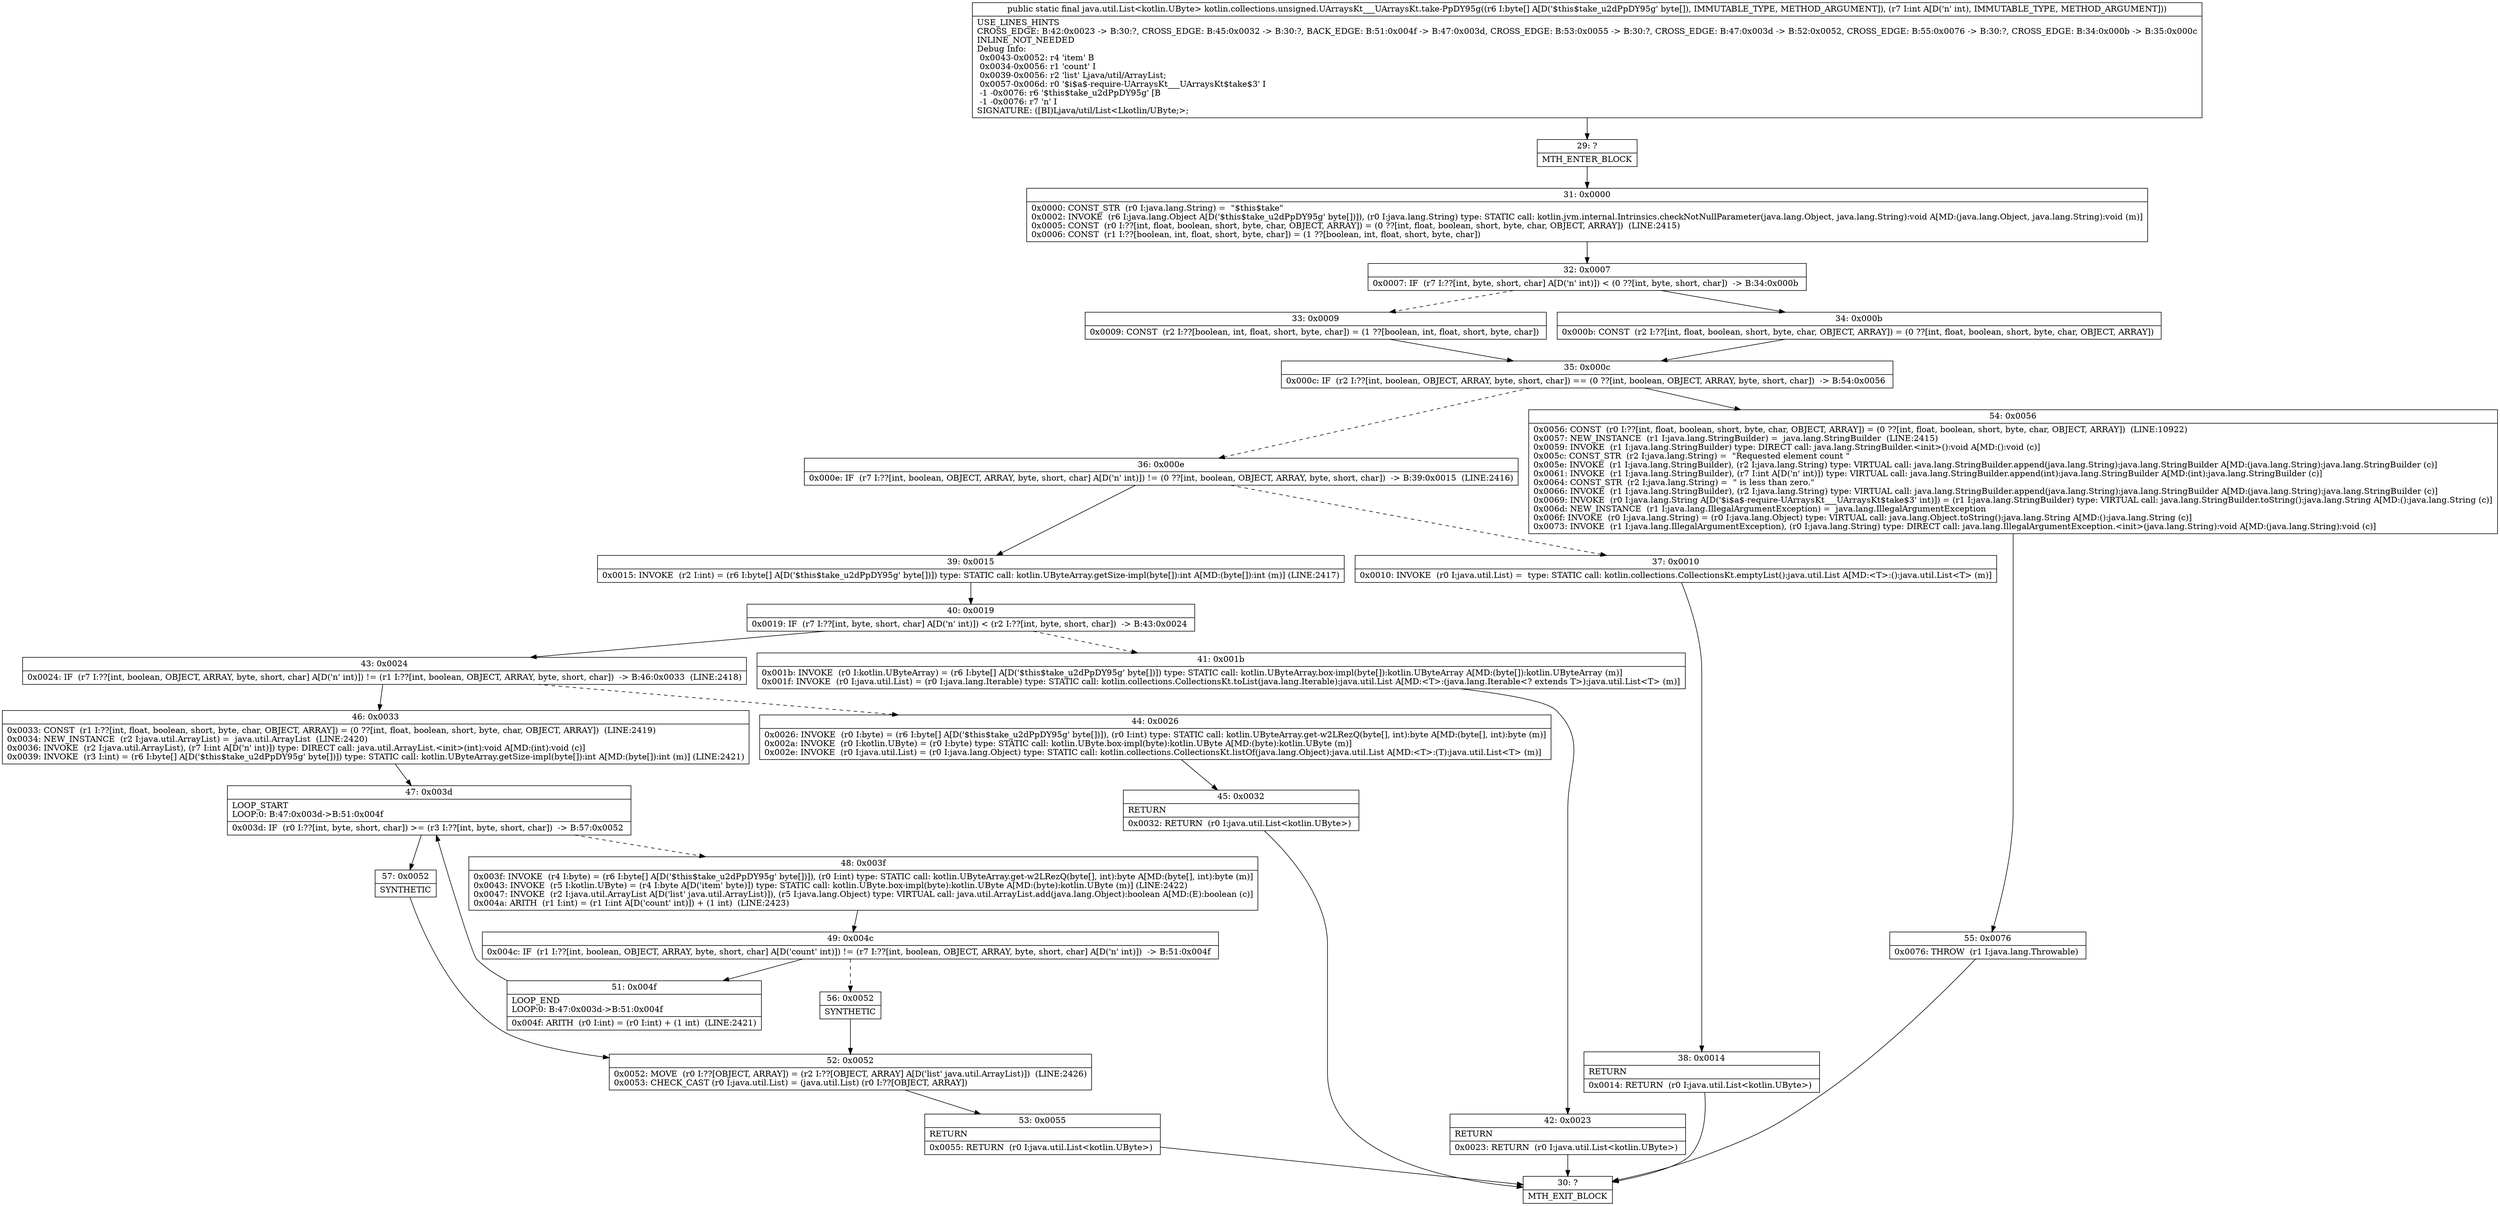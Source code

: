 digraph "CFG forkotlin.collections.unsigned.UArraysKt___UArraysKt.take\-PpDY95g([BI)Ljava\/util\/List;" {
Node_29 [shape=record,label="{29\:\ ?|MTH_ENTER_BLOCK\l}"];
Node_31 [shape=record,label="{31\:\ 0x0000|0x0000: CONST_STR  (r0 I:java.lang.String) =  \"$this$take\" \l0x0002: INVOKE  (r6 I:java.lang.Object A[D('$this$take_u2dPpDY95g' byte[])]), (r0 I:java.lang.String) type: STATIC call: kotlin.jvm.internal.Intrinsics.checkNotNullParameter(java.lang.Object, java.lang.String):void A[MD:(java.lang.Object, java.lang.String):void (m)]\l0x0005: CONST  (r0 I:??[int, float, boolean, short, byte, char, OBJECT, ARRAY]) = (0 ??[int, float, boolean, short, byte, char, OBJECT, ARRAY])  (LINE:2415)\l0x0006: CONST  (r1 I:??[boolean, int, float, short, byte, char]) = (1 ??[boolean, int, float, short, byte, char]) \l}"];
Node_32 [shape=record,label="{32\:\ 0x0007|0x0007: IF  (r7 I:??[int, byte, short, char] A[D('n' int)]) \< (0 ??[int, byte, short, char])  \-\> B:34:0x000b \l}"];
Node_33 [shape=record,label="{33\:\ 0x0009|0x0009: CONST  (r2 I:??[boolean, int, float, short, byte, char]) = (1 ??[boolean, int, float, short, byte, char]) \l}"];
Node_35 [shape=record,label="{35\:\ 0x000c|0x000c: IF  (r2 I:??[int, boolean, OBJECT, ARRAY, byte, short, char]) == (0 ??[int, boolean, OBJECT, ARRAY, byte, short, char])  \-\> B:54:0x0056 \l}"];
Node_36 [shape=record,label="{36\:\ 0x000e|0x000e: IF  (r7 I:??[int, boolean, OBJECT, ARRAY, byte, short, char] A[D('n' int)]) != (0 ??[int, boolean, OBJECT, ARRAY, byte, short, char])  \-\> B:39:0x0015  (LINE:2416)\l}"];
Node_37 [shape=record,label="{37\:\ 0x0010|0x0010: INVOKE  (r0 I:java.util.List) =  type: STATIC call: kotlin.collections.CollectionsKt.emptyList():java.util.List A[MD:\<T\>:():java.util.List\<T\> (m)]\l}"];
Node_38 [shape=record,label="{38\:\ 0x0014|RETURN\l|0x0014: RETURN  (r0 I:java.util.List\<kotlin.UByte\>) \l}"];
Node_30 [shape=record,label="{30\:\ ?|MTH_EXIT_BLOCK\l}"];
Node_39 [shape=record,label="{39\:\ 0x0015|0x0015: INVOKE  (r2 I:int) = (r6 I:byte[] A[D('$this$take_u2dPpDY95g' byte[])]) type: STATIC call: kotlin.UByteArray.getSize\-impl(byte[]):int A[MD:(byte[]):int (m)] (LINE:2417)\l}"];
Node_40 [shape=record,label="{40\:\ 0x0019|0x0019: IF  (r7 I:??[int, byte, short, char] A[D('n' int)]) \< (r2 I:??[int, byte, short, char])  \-\> B:43:0x0024 \l}"];
Node_41 [shape=record,label="{41\:\ 0x001b|0x001b: INVOKE  (r0 I:kotlin.UByteArray) = (r6 I:byte[] A[D('$this$take_u2dPpDY95g' byte[])]) type: STATIC call: kotlin.UByteArray.box\-impl(byte[]):kotlin.UByteArray A[MD:(byte[]):kotlin.UByteArray (m)]\l0x001f: INVOKE  (r0 I:java.util.List) = (r0 I:java.lang.Iterable) type: STATIC call: kotlin.collections.CollectionsKt.toList(java.lang.Iterable):java.util.List A[MD:\<T\>:(java.lang.Iterable\<? extends T\>):java.util.List\<T\> (m)]\l}"];
Node_42 [shape=record,label="{42\:\ 0x0023|RETURN\l|0x0023: RETURN  (r0 I:java.util.List\<kotlin.UByte\>) \l}"];
Node_43 [shape=record,label="{43\:\ 0x0024|0x0024: IF  (r7 I:??[int, boolean, OBJECT, ARRAY, byte, short, char] A[D('n' int)]) != (r1 I:??[int, boolean, OBJECT, ARRAY, byte, short, char])  \-\> B:46:0x0033  (LINE:2418)\l}"];
Node_44 [shape=record,label="{44\:\ 0x0026|0x0026: INVOKE  (r0 I:byte) = (r6 I:byte[] A[D('$this$take_u2dPpDY95g' byte[])]), (r0 I:int) type: STATIC call: kotlin.UByteArray.get\-w2LRezQ(byte[], int):byte A[MD:(byte[], int):byte (m)]\l0x002a: INVOKE  (r0 I:kotlin.UByte) = (r0 I:byte) type: STATIC call: kotlin.UByte.box\-impl(byte):kotlin.UByte A[MD:(byte):kotlin.UByte (m)]\l0x002e: INVOKE  (r0 I:java.util.List) = (r0 I:java.lang.Object) type: STATIC call: kotlin.collections.CollectionsKt.listOf(java.lang.Object):java.util.List A[MD:\<T\>:(T):java.util.List\<T\> (m)]\l}"];
Node_45 [shape=record,label="{45\:\ 0x0032|RETURN\l|0x0032: RETURN  (r0 I:java.util.List\<kotlin.UByte\>) \l}"];
Node_46 [shape=record,label="{46\:\ 0x0033|0x0033: CONST  (r1 I:??[int, float, boolean, short, byte, char, OBJECT, ARRAY]) = (0 ??[int, float, boolean, short, byte, char, OBJECT, ARRAY])  (LINE:2419)\l0x0034: NEW_INSTANCE  (r2 I:java.util.ArrayList) =  java.util.ArrayList  (LINE:2420)\l0x0036: INVOKE  (r2 I:java.util.ArrayList), (r7 I:int A[D('n' int)]) type: DIRECT call: java.util.ArrayList.\<init\>(int):void A[MD:(int):void (c)]\l0x0039: INVOKE  (r3 I:int) = (r6 I:byte[] A[D('$this$take_u2dPpDY95g' byte[])]) type: STATIC call: kotlin.UByteArray.getSize\-impl(byte[]):int A[MD:(byte[]):int (m)] (LINE:2421)\l}"];
Node_47 [shape=record,label="{47\:\ 0x003d|LOOP_START\lLOOP:0: B:47:0x003d\-\>B:51:0x004f\l|0x003d: IF  (r0 I:??[int, byte, short, char]) \>= (r3 I:??[int, byte, short, char])  \-\> B:57:0x0052 \l}"];
Node_48 [shape=record,label="{48\:\ 0x003f|0x003f: INVOKE  (r4 I:byte) = (r6 I:byte[] A[D('$this$take_u2dPpDY95g' byte[])]), (r0 I:int) type: STATIC call: kotlin.UByteArray.get\-w2LRezQ(byte[], int):byte A[MD:(byte[], int):byte (m)]\l0x0043: INVOKE  (r5 I:kotlin.UByte) = (r4 I:byte A[D('item' byte)]) type: STATIC call: kotlin.UByte.box\-impl(byte):kotlin.UByte A[MD:(byte):kotlin.UByte (m)] (LINE:2422)\l0x0047: INVOKE  (r2 I:java.util.ArrayList A[D('list' java.util.ArrayList)]), (r5 I:java.lang.Object) type: VIRTUAL call: java.util.ArrayList.add(java.lang.Object):boolean A[MD:(E):boolean (c)]\l0x004a: ARITH  (r1 I:int) = (r1 I:int A[D('count' int)]) + (1 int)  (LINE:2423)\l}"];
Node_49 [shape=record,label="{49\:\ 0x004c|0x004c: IF  (r1 I:??[int, boolean, OBJECT, ARRAY, byte, short, char] A[D('count' int)]) != (r7 I:??[int, boolean, OBJECT, ARRAY, byte, short, char] A[D('n' int)])  \-\> B:51:0x004f \l}"];
Node_51 [shape=record,label="{51\:\ 0x004f|LOOP_END\lLOOP:0: B:47:0x003d\-\>B:51:0x004f\l|0x004f: ARITH  (r0 I:int) = (r0 I:int) + (1 int)  (LINE:2421)\l}"];
Node_56 [shape=record,label="{56\:\ 0x0052|SYNTHETIC\l}"];
Node_52 [shape=record,label="{52\:\ 0x0052|0x0052: MOVE  (r0 I:??[OBJECT, ARRAY]) = (r2 I:??[OBJECT, ARRAY] A[D('list' java.util.ArrayList)])  (LINE:2426)\l0x0053: CHECK_CAST (r0 I:java.util.List) = (java.util.List) (r0 I:??[OBJECT, ARRAY]) \l}"];
Node_53 [shape=record,label="{53\:\ 0x0055|RETURN\l|0x0055: RETURN  (r0 I:java.util.List\<kotlin.UByte\>) \l}"];
Node_57 [shape=record,label="{57\:\ 0x0052|SYNTHETIC\l}"];
Node_54 [shape=record,label="{54\:\ 0x0056|0x0056: CONST  (r0 I:??[int, float, boolean, short, byte, char, OBJECT, ARRAY]) = (0 ??[int, float, boolean, short, byte, char, OBJECT, ARRAY])  (LINE:10922)\l0x0057: NEW_INSTANCE  (r1 I:java.lang.StringBuilder) =  java.lang.StringBuilder  (LINE:2415)\l0x0059: INVOKE  (r1 I:java.lang.StringBuilder) type: DIRECT call: java.lang.StringBuilder.\<init\>():void A[MD:():void (c)]\l0x005c: CONST_STR  (r2 I:java.lang.String) =  \"Requested element count \" \l0x005e: INVOKE  (r1 I:java.lang.StringBuilder), (r2 I:java.lang.String) type: VIRTUAL call: java.lang.StringBuilder.append(java.lang.String):java.lang.StringBuilder A[MD:(java.lang.String):java.lang.StringBuilder (c)]\l0x0061: INVOKE  (r1 I:java.lang.StringBuilder), (r7 I:int A[D('n' int)]) type: VIRTUAL call: java.lang.StringBuilder.append(int):java.lang.StringBuilder A[MD:(int):java.lang.StringBuilder (c)]\l0x0064: CONST_STR  (r2 I:java.lang.String) =  \" is less than zero.\" \l0x0066: INVOKE  (r1 I:java.lang.StringBuilder), (r2 I:java.lang.String) type: VIRTUAL call: java.lang.StringBuilder.append(java.lang.String):java.lang.StringBuilder A[MD:(java.lang.String):java.lang.StringBuilder (c)]\l0x0069: INVOKE  (r0 I:java.lang.String A[D('$i$a$\-require\-UArraysKt___UArraysKt$take$3' int)]) = (r1 I:java.lang.StringBuilder) type: VIRTUAL call: java.lang.StringBuilder.toString():java.lang.String A[MD:():java.lang.String (c)]\l0x006d: NEW_INSTANCE  (r1 I:java.lang.IllegalArgumentException) =  java.lang.IllegalArgumentException \l0x006f: INVOKE  (r0 I:java.lang.String) = (r0 I:java.lang.Object) type: VIRTUAL call: java.lang.Object.toString():java.lang.String A[MD:():java.lang.String (c)]\l0x0073: INVOKE  (r1 I:java.lang.IllegalArgumentException), (r0 I:java.lang.String) type: DIRECT call: java.lang.IllegalArgumentException.\<init\>(java.lang.String):void A[MD:(java.lang.String):void (c)]\l}"];
Node_55 [shape=record,label="{55\:\ 0x0076|0x0076: THROW  (r1 I:java.lang.Throwable) \l}"];
Node_34 [shape=record,label="{34\:\ 0x000b|0x000b: CONST  (r2 I:??[int, float, boolean, short, byte, char, OBJECT, ARRAY]) = (0 ??[int, float, boolean, short, byte, char, OBJECT, ARRAY]) \l}"];
MethodNode[shape=record,label="{public static final java.util.List\<kotlin.UByte\> kotlin.collections.unsigned.UArraysKt___UArraysKt.take\-PpDY95g((r6 I:byte[] A[D('$this$take_u2dPpDY95g' byte[]), IMMUTABLE_TYPE, METHOD_ARGUMENT]), (r7 I:int A[D('n' int), IMMUTABLE_TYPE, METHOD_ARGUMENT]))  | USE_LINES_HINTS\lCROSS_EDGE: B:42:0x0023 \-\> B:30:?, CROSS_EDGE: B:45:0x0032 \-\> B:30:?, BACK_EDGE: B:51:0x004f \-\> B:47:0x003d, CROSS_EDGE: B:53:0x0055 \-\> B:30:?, CROSS_EDGE: B:47:0x003d \-\> B:52:0x0052, CROSS_EDGE: B:55:0x0076 \-\> B:30:?, CROSS_EDGE: B:34:0x000b \-\> B:35:0x000c\lINLINE_NOT_NEEDED\lDebug Info:\l  0x0043\-0x0052: r4 'item' B\l  0x0034\-0x0056: r1 'count' I\l  0x0039\-0x0056: r2 'list' Ljava\/util\/ArrayList;\l  0x0057\-0x006d: r0 '$i$a$\-require\-UArraysKt___UArraysKt$take$3' I\l  \-1 \-0x0076: r6 '$this$take_u2dPpDY95g' [B\l  \-1 \-0x0076: r7 'n' I\lSIGNATURE: ([BI)Ljava\/util\/List\<Lkotlin\/UByte;\>;\l}"];
MethodNode -> Node_29;Node_29 -> Node_31;
Node_31 -> Node_32;
Node_32 -> Node_33[style=dashed];
Node_32 -> Node_34;
Node_33 -> Node_35;
Node_35 -> Node_36[style=dashed];
Node_35 -> Node_54;
Node_36 -> Node_37[style=dashed];
Node_36 -> Node_39;
Node_37 -> Node_38;
Node_38 -> Node_30;
Node_39 -> Node_40;
Node_40 -> Node_41[style=dashed];
Node_40 -> Node_43;
Node_41 -> Node_42;
Node_42 -> Node_30;
Node_43 -> Node_44[style=dashed];
Node_43 -> Node_46;
Node_44 -> Node_45;
Node_45 -> Node_30;
Node_46 -> Node_47;
Node_47 -> Node_48[style=dashed];
Node_47 -> Node_57;
Node_48 -> Node_49;
Node_49 -> Node_51;
Node_49 -> Node_56[style=dashed];
Node_51 -> Node_47;
Node_56 -> Node_52;
Node_52 -> Node_53;
Node_53 -> Node_30;
Node_57 -> Node_52;
Node_54 -> Node_55;
Node_55 -> Node_30;
Node_34 -> Node_35;
}

